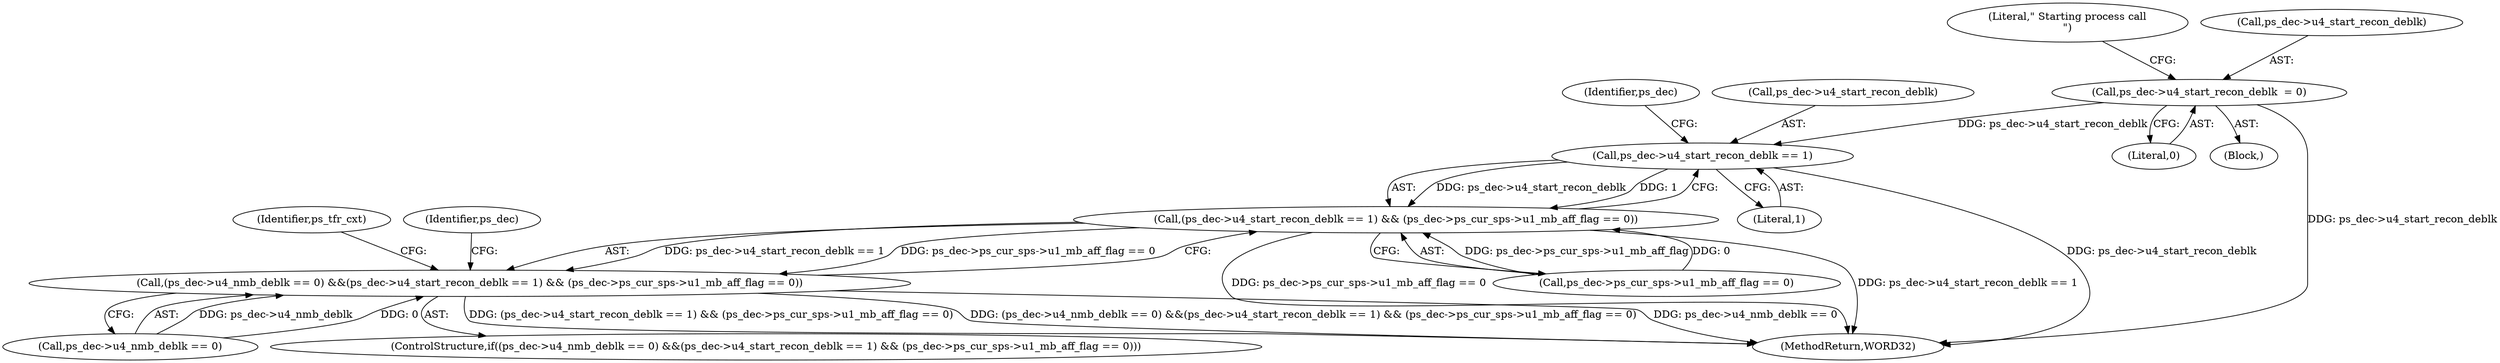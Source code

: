 digraph "0_Android_7554755536019e439433c515eeb44e701fb3bfb2@pointer" {
"1000958" [label="(Call,ps_dec->u4_start_recon_deblk  = 0)"];
"1001601" [label="(Call,ps_dec->u4_start_recon_deblk == 1)"];
"1001600" [label="(Call,(ps_dec->u4_start_recon_deblk == 1) && (ps_dec->ps_cur_sps->u1_mb_aff_flag == 0))"];
"1001594" [label="(Call,(ps_dec->u4_nmb_deblk == 0) &&(ps_dec->u4_start_recon_deblk == 1) && (ps_dec->ps_cur_sps->u1_mb_aff_flag == 0))"];
"1001619" [label="(Identifier,ps_tfr_cxt)"];
"1001609" [label="(Identifier,ps_dec)"];
"1001600" [label="(Call,(ps_dec->u4_start_recon_deblk == 1) && (ps_dec->ps_cur_sps->u1_mb_aff_flag == 0))"];
"1001606" [label="(Call,ps_dec->ps_cur_sps->u1_mb_aff_flag == 0)"];
"1001601" [label="(Call,ps_dec->u4_start_recon_deblk == 1)"];
"1001595" [label="(Call,ps_dec->u4_nmb_deblk == 0)"];
"1001605" [label="(Literal,1)"];
"1000962" [label="(Literal,0)"];
"1001602" [label="(Call,ps_dec->u4_start_recon_deblk)"];
"1000151" [label="(Block,)"];
"1001682" [label="(Identifier,ps_dec)"];
"1001594" [label="(Call,(ps_dec->u4_nmb_deblk == 0) &&(ps_dec->u4_start_recon_deblk == 1) && (ps_dec->ps_cur_sps->u1_mb_aff_flag == 0))"];
"1000964" [label="(Literal,\" Starting process call\n\")"];
"1002129" [label="(MethodReturn,WORD32)"];
"1000958" [label="(Call,ps_dec->u4_start_recon_deblk  = 0)"];
"1000959" [label="(Call,ps_dec->u4_start_recon_deblk)"];
"1001593" [label="(ControlStructure,if((ps_dec->u4_nmb_deblk == 0) &&(ps_dec->u4_start_recon_deblk == 1) && (ps_dec->ps_cur_sps->u1_mb_aff_flag == 0)))"];
"1000958" -> "1000151"  [label="AST: "];
"1000958" -> "1000962"  [label="CFG: "];
"1000959" -> "1000958"  [label="AST: "];
"1000962" -> "1000958"  [label="AST: "];
"1000964" -> "1000958"  [label="CFG: "];
"1000958" -> "1002129"  [label="DDG: ps_dec->u4_start_recon_deblk"];
"1000958" -> "1001601"  [label="DDG: ps_dec->u4_start_recon_deblk"];
"1001601" -> "1001600"  [label="AST: "];
"1001601" -> "1001605"  [label="CFG: "];
"1001602" -> "1001601"  [label="AST: "];
"1001605" -> "1001601"  [label="AST: "];
"1001609" -> "1001601"  [label="CFG: "];
"1001600" -> "1001601"  [label="CFG: "];
"1001601" -> "1002129"  [label="DDG: ps_dec->u4_start_recon_deblk"];
"1001601" -> "1001600"  [label="DDG: ps_dec->u4_start_recon_deblk"];
"1001601" -> "1001600"  [label="DDG: 1"];
"1001600" -> "1001594"  [label="AST: "];
"1001600" -> "1001606"  [label="CFG: "];
"1001606" -> "1001600"  [label="AST: "];
"1001594" -> "1001600"  [label="CFG: "];
"1001600" -> "1002129"  [label="DDG: ps_dec->ps_cur_sps->u1_mb_aff_flag == 0"];
"1001600" -> "1002129"  [label="DDG: ps_dec->u4_start_recon_deblk == 1"];
"1001600" -> "1001594"  [label="DDG: ps_dec->u4_start_recon_deblk == 1"];
"1001600" -> "1001594"  [label="DDG: ps_dec->ps_cur_sps->u1_mb_aff_flag == 0"];
"1001606" -> "1001600"  [label="DDG: ps_dec->ps_cur_sps->u1_mb_aff_flag"];
"1001606" -> "1001600"  [label="DDG: 0"];
"1001594" -> "1001593"  [label="AST: "];
"1001594" -> "1001595"  [label="CFG: "];
"1001595" -> "1001594"  [label="AST: "];
"1001619" -> "1001594"  [label="CFG: "];
"1001682" -> "1001594"  [label="CFG: "];
"1001594" -> "1002129"  [label="DDG: (ps_dec->u4_start_recon_deblk == 1) && (ps_dec->ps_cur_sps->u1_mb_aff_flag == 0)"];
"1001594" -> "1002129"  [label="DDG: (ps_dec->u4_nmb_deblk == 0) &&(ps_dec->u4_start_recon_deblk == 1) && (ps_dec->ps_cur_sps->u1_mb_aff_flag == 0)"];
"1001594" -> "1002129"  [label="DDG: ps_dec->u4_nmb_deblk == 0"];
"1001595" -> "1001594"  [label="DDG: ps_dec->u4_nmb_deblk"];
"1001595" -> "1001594"  [label="DDG: 0"];
}

